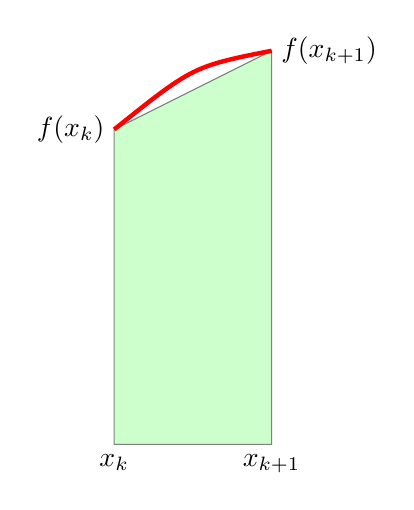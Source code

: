 \begin{tikzpicture}[scale=2]



% Rectangle a droite (en vert)

\filldraw[fill=green!20,draw=gray] (1,0)--(1,2)--(2,2.5)--(2,0)--cycle;

  \draw[ultra thick, color=red] (1,2).. controls (1.5,2.4) ..  (2,2.5);

 \node[below] at (1,0) {$x_k$};
 \node[below] at (2,0) {$x_{k+1}$};
\node[left] at (1,2) {$f(x_k)$};
\node[right] at (2,2.5) {$f(x_{k+1})$};

\end{tikzpicture}

